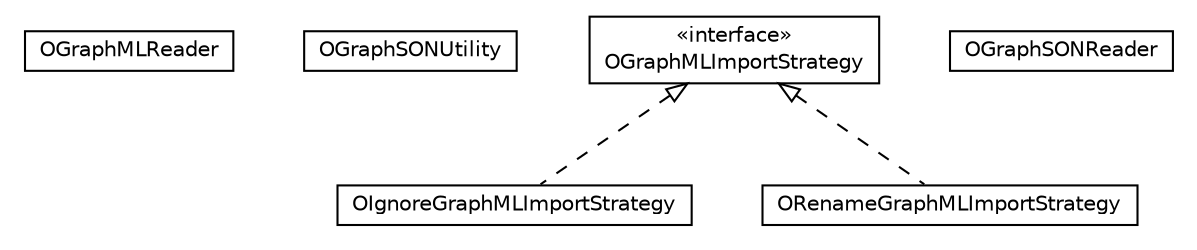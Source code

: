 #!/usr/local/bin/dot
#
# Class diagram 
# Generated by UMLGraph version R5_6-24-gf6e263 (http://www.umlgraph.org/)
#

digraph G {
	edge [fontname="Helvetica",fontsize=10,labelfontname="Helvetica",labelfontsize=10];
	node [fontname="Helvetica",fontsize=10,shape=plaintext];
	nodesep=0.25;
	ranksep=0.5;
	// com.orientechnologies.orient.graph.graphml.OGraphMLReader
	c389936 [label=<<table title="com.orientechnologies.orient.graph.graphml.OGraphMLReader" border="0" cellborder="1" cellspacing="0" cellpadding="2" port="p" href="./OGraphMLReader.html">
		<tr><td><table border="0" cellspacing="0" cellpadding="1">
<tr><td align="center" balign="center"> OGraphMLReader </td></tr>
		</table></td></tr>
		</table>>, URL="./OGraphMLReader.html", fontname="Helvetica", fontcolor="black", fontsize=10.0];
	// com.orientechnologies.orient.graph.graphml.OGraphSONUtility
	c389937 [label=<<table title="com.orientechnologies.orient.graph.graphml.OGraphSONUtility" border="0" cellborder="1" cellspacing="0" cellpadding="2" port="p" href="./OGraphSONUtility.html">
		<tr><td><table border="0" cellspacing="0" cellpadding="1">
<tr><td align="center" balign="center"> OGraphSONUtility </td></tr>
		</table></td></tr>
		</table>>, URL="./OGraphSONUtility.html", fontname="Helvetica", fontcolor="black", fontsize=10.0];
	// com.orientechnologies.orient.graph.graphml.OIgnoreGraphMLImportStrategy
	c389938 [label=<<table title="com.orientechnologies.orient.graph.graphml.OIgnoreGraphMLImportStrategy" border="0" cellborder="1" cellspacing="0" cellpadding="2" port="p" href="./OIgnoreGraphMLImportStrategy.html">
		<tr><td><table border="0" cellspacing="0" cellpadding="1">
<tr><td align="center" balign="center"> OIgnoreGraphMLImportStrategy </td></tr>
		</table></td></tr>
		</table>>, URL="./OIgnoreGraphMLImportStrategy.html", fontname="Helvetica", fontcolor="black", fontsize=10.0];
	// com.orientechnologies.orient.graph.graphml.OGraphSONReader
	c389939 [label=<<table title="com.orientechnologies.orient.graph.graphml.OGraphSONReader" border="0" cellborder="1" cellspacing="0" cellpadding="2" port="p" href="./OGraphSONReader.html">
		<tr><td><table border="0" cellspacing="0" cellpadding="1">
<tr><td align="center" balign="center"> OGraphSONReader </td></tr>
		</table></td></tr>
		</table>>, URL="./OGraphSONReader.html", fontname="Helvetica", fontcolor="black", fontsize=10.0];
	// com.orientechnologies.orient.graph.graphml.OGraphMLImportStrategy
	c389940 [label=<<table title="com.orientechnologies.orient.graph.graphml.OGraphMLImportStrategy" border="0" cellborder="1" cellspacing="0" cellpadding="2" port="p" href="./OGraphMLImportStrategy.html">
		<tr><td><table border="0" cellspacing="0" cellpadding="1">
<tr><td align="center" balign="center"> &#171;interface&#187; </td></tr>
<tr><td align="center" balign="center"> OGraphMLImportStrategy </td></tr>
		</table></td></tr>
		</table>>, URL="./OGraphMLImportStrategy.html", fontname="Helvetica", fontcolor="black", fontsize=10.0];
	// com.orientechnologies.orient.graph.graphml.ORenameGraphMLImportStrategy
	c389941 [label=<<table title="com.orientechnologies.orient.graph.graphml.ORenameGraphMLImportStrategy" border="0" cellborder="1" cellspacing="0" cellpadding="2" port="p" href="./ORenameGraphMLImportStrategy.html">
		<tr><td><table border="0" cellspacing="0" cellpadding="1">
<tr><td align="center" balign="center"> ORenameGraphMLImportStrategy </td></tr>
		</table></td></tr>
		</table>>, URL="./ORenameGraphMLImportStrategy.html", fontname="Helvetica", fontcolor="black", fontsize=10.0];
	//com.orientechnologies.orient.graph.graphml.OIgnoreGraphMLImportStrategy implements com.orientechnologies.orient.graph.graphml.OGraphMLImportStrategy
	c389940:p -> c389938:p [dir=back,arrowtail=empty,style=dashed];
	//com.orientechnologies.orient.graph.graphml.ORenameGraphMLImportStrategy implements com.orientechnologies.orient.graph.graphml.OGraphMLImportStrategy
	c389940:p -> c389941:p [dir=back,arrowtail=empty,style=dashed];
}

